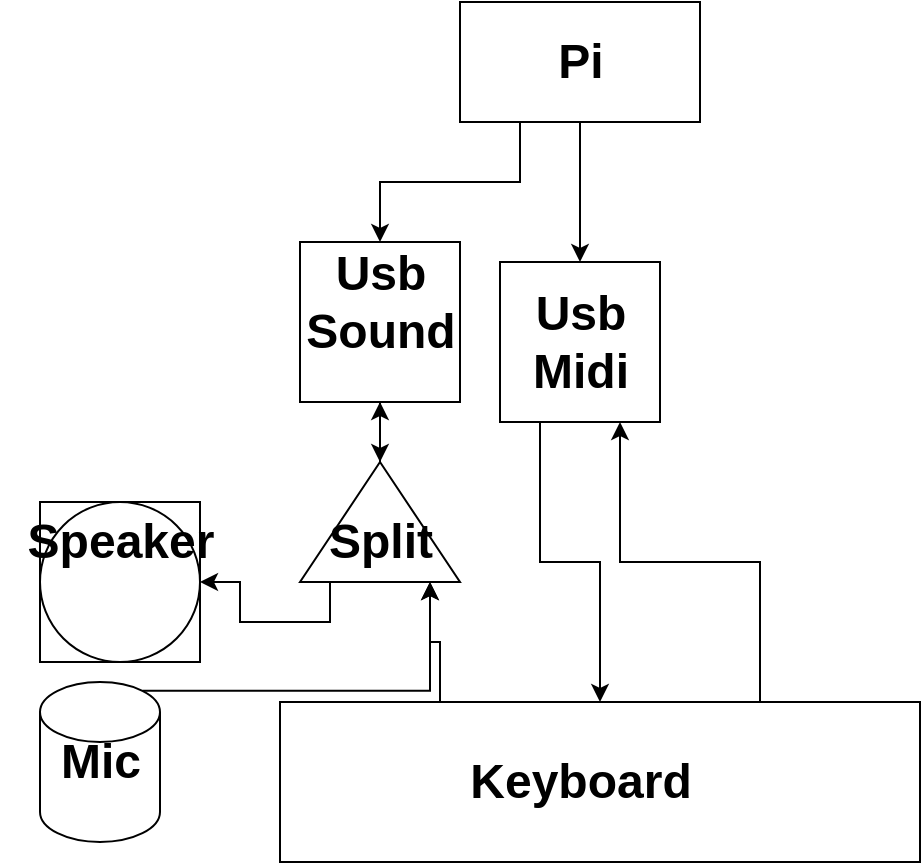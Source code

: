 <mxfile version="22.1.11" type="github">
  <diagram name="Page-1" id="4B9jpGBqQ3x6xvoNsicl">
    <mxGraphModel dx="825" dy="447" grid="1" gridSize="10" guides="1" tooltips="1" connect="1" arrows="1" fold="1" page="1" pageScale="1" pageWidth="850" pageHeight="1100" math="0" shadow="0">
      <root>
        <mxCell id="0" />
        <mxCell id="1" parent="0" />
        <mxCell id="4cGv64t_xksQdGtosFKX-18" style="edgeStyle=orthogonalEdgeStyle;rounded=0;orthogonalLoop=1;jettySize=auto;html=1;exitX=0.5;exitY=1;exitDx=0;exitDy=0;entryX=0.5;entryY=0;entryDx=0;entryDy=0;" edge="1" parent="1" source="4cGv64t_xksQdGtosFKX-2" target="4cGv64t_xksQdGtosFKX-12">
          <mxGeometry relative="1" as="geometry" />
        </mxCell>
        <mxCell id="4cGv64t_xksQdGtosFKX-22" style="edgeStyle=orthogonalEdgeStyle;rounded=0;orthogonalLoop=1;jettySize=auto;html=1;exitX=0.25;exitY=1;exitDx=0;exitDy=0;entryX=0.5;entryY=0;entryDx=0;entryDy=0;" edge="1" parent="1" source="4cGv64t_xksQdGtosFKX-2" target="4cGv64t_xksQdGtosFKX-19">
          <mxGeometry relative="1" as="geometry" />
        </mxCell>
        <mxCell id="4cGv64t_xksQdGtosFKX-2" value="" style="rounded=0;whiteSpace=wrap;html=1;" vertex="1" parent="1">
          <mxGeometry x="330" y="120" width="120" height="60" as="geometry" />
        </mxCell>
        <mxCell id="4cGv64t_xksQdGtosFKX-6" value="Pi" style="text;strokeColor=none;fillColor=none;html=1;fontSize=24;fontStyle=1;verticalAlign=middle;align=center;" vertex="1" parent="1">
          <mxGeometry x="340" y="130" width="100" height="40" as="geometry" />
        </mxCell>
        <mxCell id="4cGv64t_xksQdGtosFKX-27" style="edgeStyle=orthogonalEdgeStyle;rounded=0;orthogonalLoop=1;jettySize=auto;html=1;exitX=0.75;exitY=0;exitDx=0;exitDy=0;entryX=0.75;entryY=1;entryDx=0;entryDy=0;" edge="1" parent="1" source="4cGv64t_xksQdGtosFKX-7" target="4cGv64t_xksQdGtosFKX-12">
          <mxGeometry relative="1" as="geometry" />
        </mxCell>
        <mxCell id="4cGv64t_xksQdGtosFKX-36" style="edgeStyle=orthogonalEdgeStyle;rounded=0;orthogonalLoop=1;jettySize=auto;html=1;exitX=0.25;exitY=0;exitDx=0;exitDy=0;entryX=0.75;entryY=1;entryDx=0;entryDy=0;" edge="1" parent="1" source="4cGv64t_xksQdGtosFKX-7" target="4cGv64t_xksQdGtosFKX-33">
          <mxGeometry relative="1" as="geometry" />
        </mxCell>
        <mxCell id="4cGv64t_xksQdGtosFKX-7" value="" style="rounded=0;whiteSpace=wrap;html=1;" vertex="1" parent="1">
          <mxGeometry x="240" y="470" width="320" height="80" as="geometry" />
        </mxCell>
        <mxCell id="4cGv64t_xksQdGtosFKX-8" value="Keyboard" style="text;strokeColor=none;fillColor=none;html=1;fontSize=24;fontStyle=1;verticalAlign=middle;align=center;" vertex="1" parent="1">
          <mxGeometry x="340" y="490" width="100" height="40" as="geometry" />
        </mxCell>
        <mxCell id="4cGv64t_xksQdGtosFKX-25" style="edgeStyle=orthogonalEdgeStyle;rounded=0;orthogonalLoop=1;jettySize=auto;html=1;exitX=0.25;exitY=1;exitDx=0;exitDy=0;entryX=0.5;entryY=0;entryDx=0;entryDy=0;" edge="1" parent="1" source="4cGv64t_xksQdGtosFKX-12" target="4cGv64t_xksQdGtosFKX-7">
          <mxGeometry relative="1" as="geometry" />
        </mxCell>
        <mxCell id="4cGv64t_xksQdGtosFKX-12" value="" style="whiteSpace=wrap;html=1;aspect=fixed;" vertex="1" parent="1">
          <mxGeometry x="350" y="250" width="80" height="80" as="geometry" />
        </mxCell>
        <mxCell id="4cGv64t_xksQdGtosFKX-13" value="Usb&lt;br&gt;Midi" style="text;strokeColor=none;fillColor=none;html=1;fontSize=24;fontStyle=1;verticalAlign=middle;align=center;" vertex="1" parent="1">
          <mxGeometry x="340" y="270" width="100" height="40" as="geometry" />
        </mxCell>
        <mxCell id="4cGv64t_xksQdGtosFKX-37" style="edgeStyle=orthogonalEdgeStyle;rounded=0;orthogonalLoop=1;jettySize=auto;html=1;exitX=0.5;exitY=1;exitDx=0;exitDy=0;entryX=1;entryY=0.5;entryDx=0;entryDy=0;" edge="1" parent="1" source="4cGv64t_xksQdGtosFKX-19" target="4cGv64t_xksQdGtosFKX-32">
          <mxGeometry relative="1" as="geometry" />
        </mxCell>
        <mxCell id="4cGv64t_xksQdGtosFKX-19" value="" style="whiteSpace=wrap;html=1;aspect=fixed;" vertex="1" parent="1">
          <mxGeometry x="250" y="240" width="80" height="80" as="geometry" />
        </mxCell>
        <mxCell id="4cGv64t_xksQdGtosFKX-20" value="Usb&lt;br&gt;Sound" style="text;strokeColor=none;fillColor=none;html=1;fontSize=24;fontStyle=1;verticalAlign=middle;align=center;" vertex="1" parent="1">
          <mxGeometry x="240" y="250" width="100" height="40" as="geometry" />
        </mxCell>
        <mxCell id="4cGv64t_xksQdGtosFKX-28" value="" style="whiteSpace=wrap;html=1;aspect=fixed;" vertex="1" parent="1">
          <mxGeometry x="120" y="370" width="80" height="80" as="geometry" />
        </mxCell>
        <mxCell id="4cGv64t_xksQdGtosFKX-29" value="" style="ellipse;whiteSpace=wrap;html=1;aspect=fixed;" vertex="1" parent="1">
          <mxGeometry x="120" y="370" width="80" height="80" as="geometry" />
        </mxCell>
        <mxCell id="4cGv64t_xksQdGtosFKX-38" style="edgeStyle=orthogonalEdgeStyle;rounded=0;orthogonalLoop=1;jettySize=auto;html=1;exitX=1;exitY=0.5;exitDx=0;exitDy=0;entryX=0.5;entryY=1;entryDx=0;entryDy=0;" edge="1" parent="1" source="4cGv64t_xksQdGtosFKX-32" target="4cGv64t_xksQdGtosFKX-19">
          <mxGeometry relative="1" as="geometry" />
        </mxCell>
        <mxCell id="4cGv64t_xksQdGtosFKX-32" value="" style="triangle;whiteSpace=wrap;html=1;direction=north;" vertex="1" parent="1">
          <mxGeometry x="250" y="350" width="80" height="60" as="geometry" />
        </mxCell>
        <mxCell id="4cGv64t_xksQdGtosFKX-35" style="edgeStyle=orthogonalEdgeStyle;rounded=0;orthogonalLoop=1;jettySize=auto;html=1;exitX=0.25;exitY=1;exitDx=0;exitDy=0;entryX=1;entryY=0.5;entryDx=0;entryDy=0;" edge="1" parent="1" source="4cGv64t_xksQdGtosFKX-33" target="4cGv64t_xksQdGtosFKX-28">
          <mxGeometry relative="1" as="geometry" />
        </mxCell>
        <mxCell id="4cGv64t_xksQdGtosFKX-33" value="Split" style="text;strokeColor=none;fillColor=none;html=1;fontSize=24;fontStyle=1;verticalAlign=middle;align=center;" vertex="1" parent="1">
          <mxGeometry x="240" y="370" width="100" height="40" as="geometry" />
        </mxCell>
        <mxCell id="4cGv64t_xksQdGtosFKX-34" value="Speaker" style="text;strokeColor=none;fillColor=none;html=1;fontSize=24;fontStyle=1;verticalAlign=middle;align=center;" vertex="1" parent="1">
          <mxGeometry x="110" y="370" width="100" height="40" as="geometry" />
        </mxCell>
        <mxCell id="4cGv64t_xksQdGtosFKX-41" style="edgeStyle=orthogonalEdgeStyle;rounded=0;orthogonalLoop=1;jettySize=auto;html=1;exitX=0.855;exitY=0;exitDx=0;exitDy=4.35;exitPerimeter=0;entryX=0.75;entryY=1;entryDx=0;entryDy=0;" edge="1" parent="1" source="4cGv64t_xksQdGtosFKX-39" target="4cGv64t_xksQdGtosFKX-33">
          <mxGeometry relative="1" as="geometry" />
        </mxCell>
        <mxCell id="4cGv64t_xksQdGtosFKX-39" value="" style="shape=cylinder3;whiteSpace=wrap;html=1;boundedLbl=1;backgroundOutline=1;size=15;" vertex="1" parent="1">
          <mxGeometry x="120" y="460" width="60" height="80" as="geometry" />
        </mxCell>
        <mxCell id="4cGv64t_xksQdGtosFKX-40" value="Mic" style="text;strokeColor=none;fillColor=none;html=1;fontSize=24;fontStyle=1;verticalAlign=middle;align=center;" vertex="1" parent="1">
          <mxGeometry x="100" y="480" width="100" height="40" as="geometry" />
        </mxCell>
      </root>
    </mxGraphModel>
  </diagram>
</mxfile>
